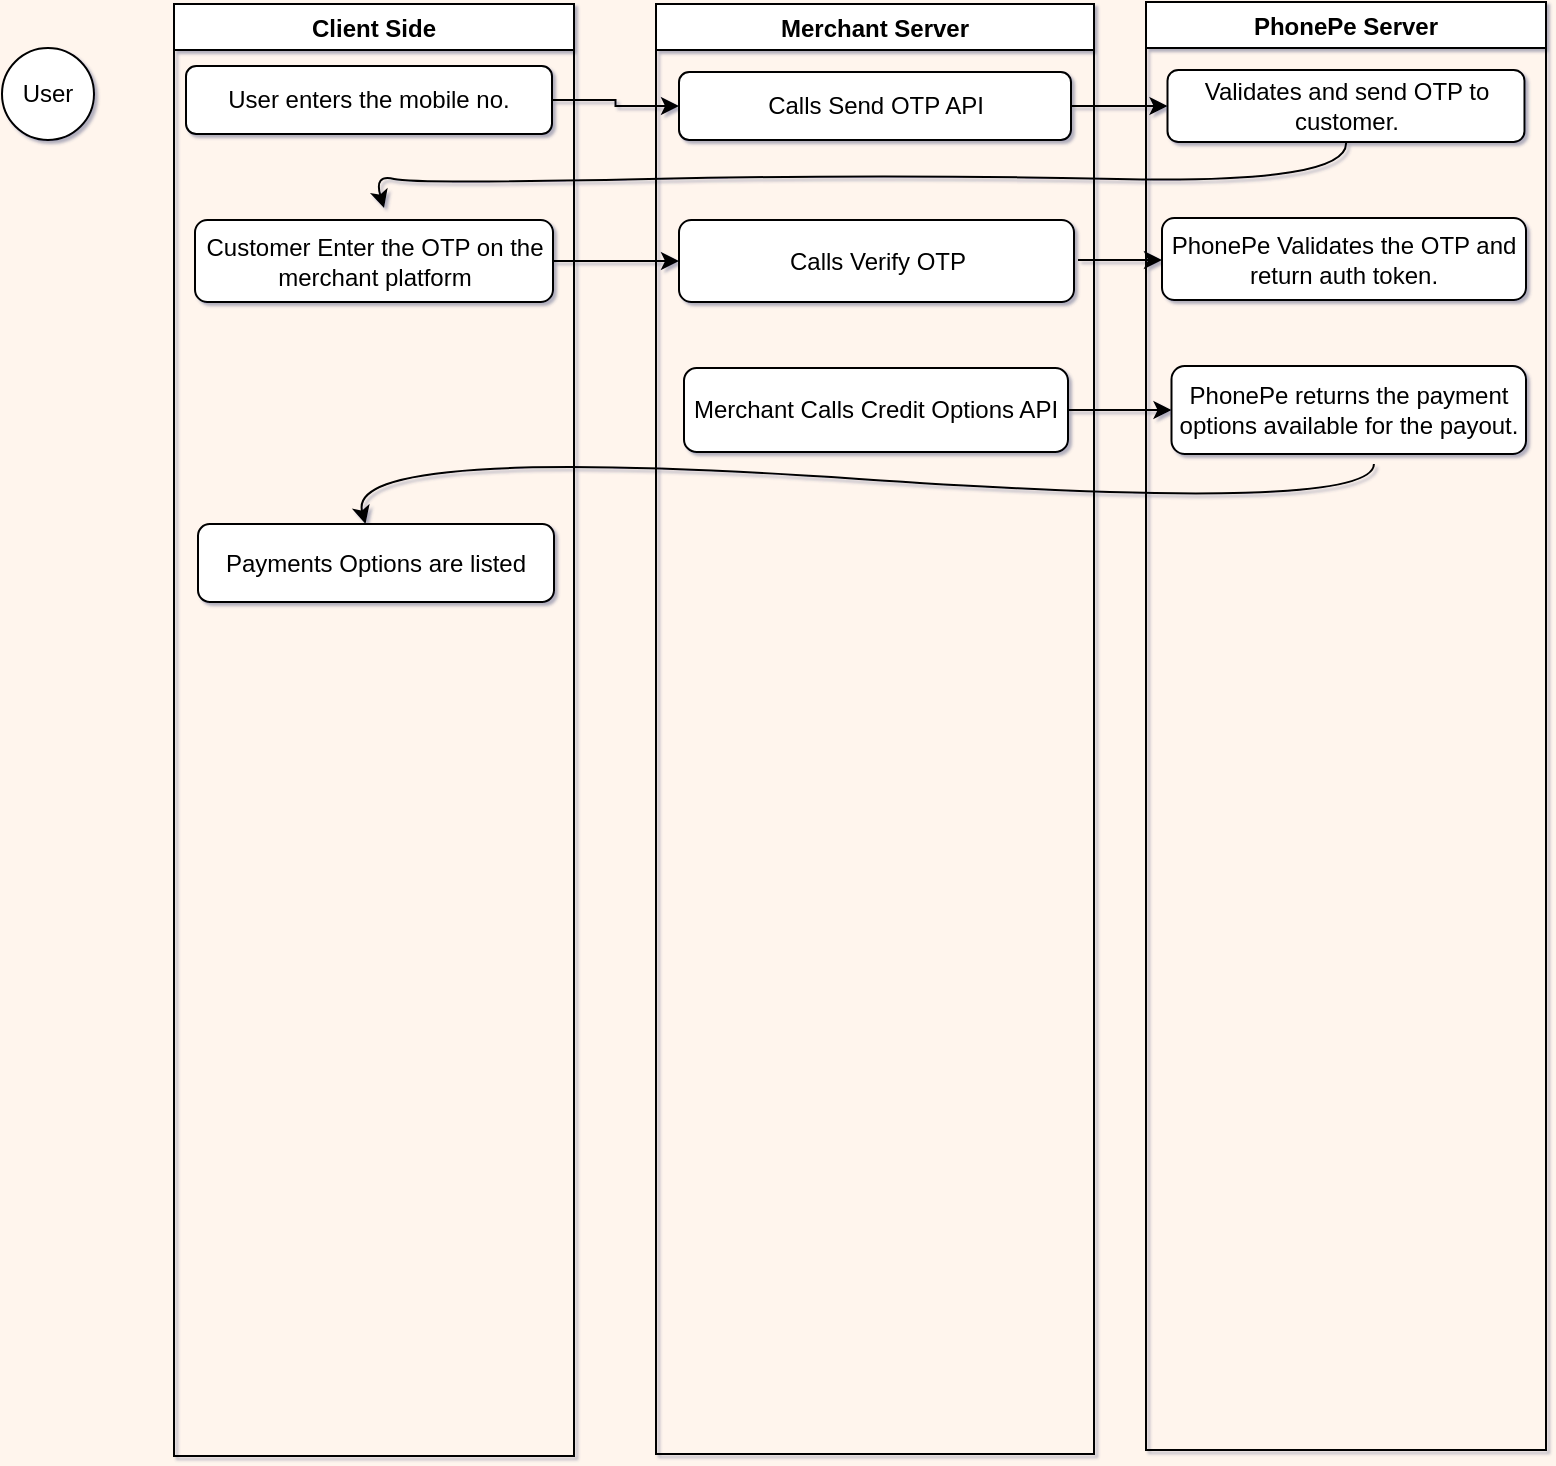 <mxfile version="15.7.0" type="github">
  <diagram id="WniQbpldySHsIG2xlmXh" name="Page-1">
    <mxGraphModel dx="1037" dy="535" grid="0" gridSize="10" guides="1" tooltips="1" connect="1" arrows="1" fold="1" page="1" pageScale="1" pageWidth="827" pageHeight="1169" background="#FFF5ED" math="0" shadow="1">
      <root>
        <mxCell id="0" />
        <mxCell id="1" parent="0" />
        <mxCell id="RCjFFhs98x2gk_642Mzw-6" value="User" style="ellipse;whiteSpace=wrap;html=1;aspect=fixed;" vertex="1" parent="1">
          <mxGeometry x="25" y="32" width="46" height="46" as="geometry" />
        </mxCell>
        <mxCell id="RCjFFhs98x2gk_642Mzw-7" value="Client Side" style="swimlane;startSize=23;" vertex="1" parent="1">
          <mxGeometry x="111" y="10" width="200" height="726" as="geometry" />
        </mxCell>
        <mxCell id="RCjFFhs98x2gk_642Mzw-8" value="User enters the mobile no." style="rounded=1;whiteSpace=wrap;html=1;" vertex="1" parent="RCjFFhs98x2gk_642Mzw-7">
          <mxGeometry x="6" y="31" width="183" height="34" as="geometry" />
        </mxCell>
        <mxCell id="RCjFFhs98x2gk_642Mzw-17" value="Customer Enter the OTP on the merchant platform" style="rounded=1;whiteSpace=wrap;html=1;" vertex="1" parent="RCjFFhs98x2gk_642Mzw-7">
          <mxGeometry x="10.5" y="108" width="179" height="41" as="geometry" />
        </mxCell>
        <mxCell id="RCjFFhs98x2gk_642Mzw-26" value="Payments Options are listed" style="rounded=1;whiteSpace=wrap;html=1;" vertex="1" parent="RCjFFhs98x2gk_642Mzw-7">
          <mxGeometry x="12" y="260" width="178" height="39" as="geometry" />
        </mxCell>
        <mxCell id="RCjFFhs98x2gk_642Mzw-9" value="Merchant Server" style="swimlane;startSize=23;" vertex="1" parent="1">
          <mxGeometry x="352" y="10" width="219" height="725" as="geometry" />
        </mxCell>
        <mxCell id="RCjFFhs98x2gk_642Mzw-11" value="Calls Send OTP API" style="rounded=1;whiteSpace=wrap;html=1;" vertex="1" parent="RCjFFhs98x2gk_642Mzw-9">
          <mxGeometry x="11.5" y="34" width="196" height="34" as="geometry" />
        </mxCell>
        <mxCell id="RCjFFhs98x2gk_642Mzw-18" value="Calls Verify OTP" style="rounded=1;whiteSpace=wrap;html=1;" vertex="1" parent="RCjFFhs98x2gk_642Mzw-9">
          <mxGeometry x="11.5" y="108" width="197.5" height="41" as="geometry" />
        </mxCell>
        <mxCell id="RCjFFhs98x2gk_642Mzw-22" value="Merchant Calls Credit Options API" style="rounded=1;whiteSpace=wrap;html=1;" vertex="1" parent="RCjFFhs98x2gk_642Mzw-9">
          <mxGeometry x="14" y="182" width="192" height="42" as="geometry" />
        </mxCell>
        <mxCell id="RCjFFhs98x2gk_642Mzw-10" value="PhonePe Server" style="swimlane;" vertex="1" parent="1">
          <mxGeometry x="597" y="9" width="200" height="724" as="geometry" />
        </mxCell>
        <mxCell id="RCjFFhs98x2gk_642Mzw-13" value="Validates and send OTP to customer." style="rounded=1;whiteSpace=wrap;html=1;" vertex="1" parent="RCjFFhs98x2gk_642Mzw-10">
          <mxGeometry x="10.75" y="34" width="178.5" height="36" as="geometry" />
        </mxCell>
        <mxCell id="RCjFFhs98x2gk_642Mzw-20" value="&lt;div&gt;PhonePe Validates the OTP and&lt;/div&gt;&lt;div&gt;return auth token.&lt;br&gt;&lt;/div&gt;" style="rounded=1;whiteSpace=wrap;html=1;" vertex="1" parent="RCjFFhs98x2gk_642Mzw-10">
          <mxGeometry x="8" y="108" width="182" height="41" as="geometry" />
        </mxCell>
        <mxCell id="RCjFFhs98x2gk_642Mzw-23" value="PhonePe returns the payment options available for the payout." style="rounded=1;whiteSpace=wrap;html=1;" vertex="1" parent="RCjFFhs98x2gk_642Mzw-10">
          <mxGeometry x="12.75" y="182" width="177.25" height="44" as="geometry" />
        </mxCell>
        <mxCell id="RCjFFhs98x2gk_642Mzw-12" value="" style="edgeStyle=orthogonalEdgeStyle;rounded=0;orthogonalLoop=1;jettySize=auto;html=1;" edge="1" parent="1" source="RCjFFhs98x2gk_642Mzw-8" target="RCjFFhs98x2gk_642Mzw-11">
          <mxGeometry relative="1" as="geometry" />
        </mxCell>
        <mxCell id="RCjFFhs98x2gk_642Mzw-14" value="" style="edgeStyle=orthogonalEdgeStyle;rounded=0;orthogonalLoop=1;jettySize=auto;html=1;" edge="1" parent="1" source="RCjFFhs98x2gk_642Mzw-11" target="RCjFFhs98x2gk_642Mzw-13">
          <mxGeometry relative="1" as="geometry" />
        </mxCell>
        <mxCell id="RCjFFhs98x2gk_642Mzw-19" value="" style="edgeStyle=orthogonalEdgeStyle;rounded=0;orthogonalLoop=1;jettySize=auto;html=1;" edge="1" parent="1" source="RCjFFhs98x2gk_642Mzw-17" target="RCjFFhs98x2gk_642Mzw-18">
          <mxGeometry relative="1" as="geometry" />
        </mxCell>
        <mxCell id="RCjFFhs98x2gk_642Mzw-15" value="" style="curved=1;endArrow=classic;html=1;rounded=0;exitX=0.5;exitY=1;exitDx=0;exitDy=0;entryX=0.528;entryY=-0.146;entryDx=0;entryDy=0;entryPerimeter=0;" edge="1" parent="1" source="RCjFFhs98x2gk_642Mzw-13" target="RCjFFhs98x2gk_642Mzw-17">
          <mxGeometry width="50" height="50" relative="1" as="geometry">
            <mxPoint x="693" y="112" as="sourcePoint" />
            <mxPoint x="216" y="112" as="targetPoint" />
            <Array as="points">
              <mxPoint x="699" y="100" />
              <mxPoint x="466" y="95" />
              <mxPoint x="231" y="100" />
              <mxPoint x="211" y="95" />
            </Array>
          </mxGeometry>
        </mxCell>
        <mxCell id="RCjFFhs98x2gk_642Mzw-21" value="" style="endArrow=classic;html=1;rounded=0;" edge="1" parent="1">
          <mxGeometry width="50" height="50" relative="1" as="geometry">
            <mxPoint x="563" y="138" as="sourcePoint" />
            <mxPoint x="605" y="138" as="targetPoint" />
          </mxGeometry>
        </mxCell>
        <mxCell id="RCjFFhs98x2gk_642Mzw-24" value="" style="edgeStyle=orthogonalEdgeStyle;rounded=0;orthogonalLoop=1;jettySize=auto;html=1;" edge="1" parent="1" source="RCjFFhs98x2gk_642Mzw-22" target="RCjFFhs98x2gk_642Mzw-23">
          <mxGeometry relative="1" as="geometry" />
        </mxCell>
        <mxCell id="RCjFFhs98x2gk_642Mzw-25" value="" style="curved=1;endArrow=classic;html=1;rounded=0;exitX=0.571;exitY=1.114;exitDx=0;exitDy=0;exitPerimeter=0;" edge="1" parent="1" source="RCjFFhs98x2gk_642Mzw-23" target="RCjFFhs98x2gk_642Mzw-26">
          <mxGeometry width="50" height="50" relative="1" as="geometry">
            <mxPoint x="684" y="260" as="sourcePoint" />
            <mxPoint x="203" y="274" as="targetPoint" />
            <Array as="points">
              <mxPoint x="711" y="265" />
              <mxPoint x="196" y="230" />
            </Array>
          </mxGeometry>
        </mxCell>
      </root>
    </mxGraphModel>
  </diagram>
</mxfile>
